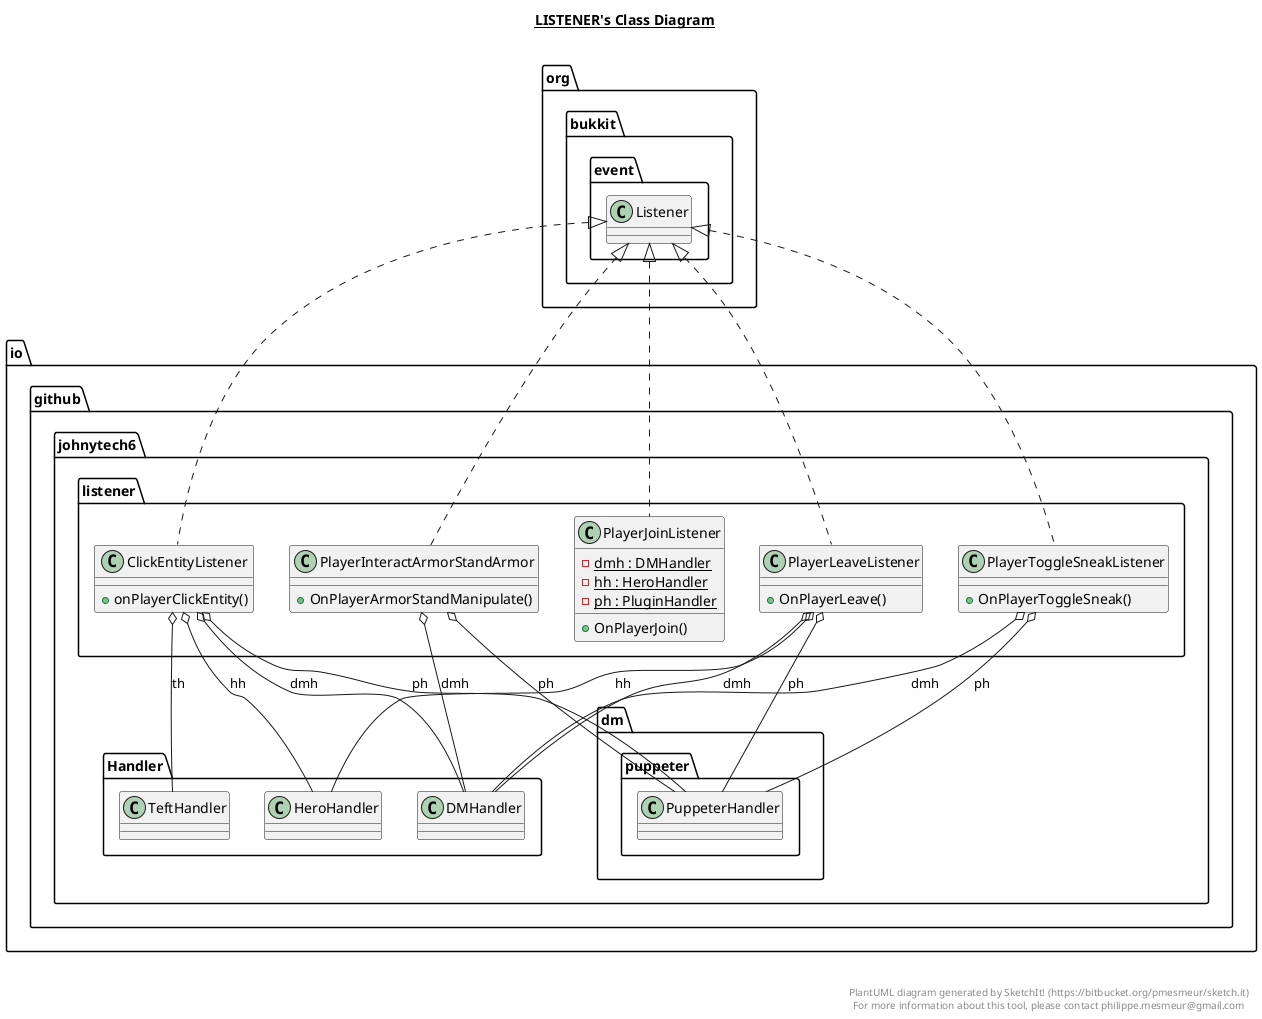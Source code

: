 @startuml

title __LISTENER's Class Diagram__\n

  namespace io.github.johnytech6 {
    namespace listener {
      class io.github.johnytech6.listener.ClickEntityListener {
          + onPlayerClickEntity()
      }
    }
  }
  

  namespace io.github.johnytech6 {
    namespace listener {
      class io.github.johnytech6.listener.PlayerInteractArmorStandArmor {
          + OnPlayerArmorStandManipulate()
      }
    }
  }
  

  namespace io.github.johnytech6 {
    namespace listener {
      class io.github.johnytech6.listener.PlayerJoinListener {
          {static} - dmh : DMHandler
          {static} - hh : HeroHandler
          {static} - ph : PluginHandler
          + OnPlayerJoin()
      }
    }
  }
  

  namespace io.github.johnytech6 {
    namespace listener {
      class io.github.johnytech6.listener.PlayerLeaveListener {
          + OnPlayerLeave()
      }
    }
  }
  

  namespace io.github.johnytech6 {
    namespace listener {
      class io.github.johnytech6.listener.PlayerToggleSneakListener {
          + OnPlayerToggleSneak()
      }
    }
  }
  

  io.github.johnytech6.listener.ClickEntityListener .up.|> org.bukkit.event.Listener
  io.github.johnytech6.listener.ClickEntityListener o-- io.github.johnytech6.Handler.DMHandler : dmh
  io.github.johnytech6.listener.ClickEntityListener o-- io.github.johnytech6.Handler.HeroHandler : hh
  io.github.johnytech6.listener.ClickEntityListener o-- io.github.johnytech6.dm.puppeter.PuppeterHandler : ph
  io.github.johnytech6.listener.ClickEntityListener o-- io.github.johnytech6.Handler.TeftHandler : th
  io.github.johnytech6.listener.PlayerInteractArmorStandArmor .up.|> org.bukkit.event.Listener
  io.github.johnytech6.listener.PlayerInteractArmorStandArmor o-- io.github.johnytech6.Handler.DMHandler : dmh
  io.github.johnytech6.listener.PlayerInteractArmorStandArmor o-- io.github.johnytech6.dm.puppeter.PuppeterHandler : ph
  io.github.johnytech6.listener.PlayerJoinListener .up.|> org.bukkit.event.Listener
  io.github.johnytech6.listener.PlayerLeaveListener .up.|> org.bukkit.event.Listener
  io.github.johnytech6.listener.PlayerLeaveListener o-- io.github.johnytech6.Handler.DMHandler : dmh
  io.github.johnytech6.listener.PlayerLeaveListener o-- io.github.johnytech6.Handler.HeroHandler : hh
  io.github.johnytech6.listener.PlayerLeaveListener o-- io.github.johnytech6.dm.puppeter.PuppeterHandler : ph
  io.github.johnytech6.listener.PlayerToggleSneakListener .up.|> org.bukkit.event.Listener
  io.github.johnytech6.listener.PlayerToggleSneakListener o-- io.github.johnytech6.Handler.DMHandler : dmh
  io.github.johnytech6.listener.PlayerToggleSneakListener o-- io.github.johnytech6.dm.puppeter.PuppeterHandler : ph


right footer


PlantUML diagram generated by SketchIt! (https://bitbucket.org/pmesmeur/sketch.it)
For more information about this tool, please contact philippe.mesmeur@gmail.com
endfooter

@enduml
